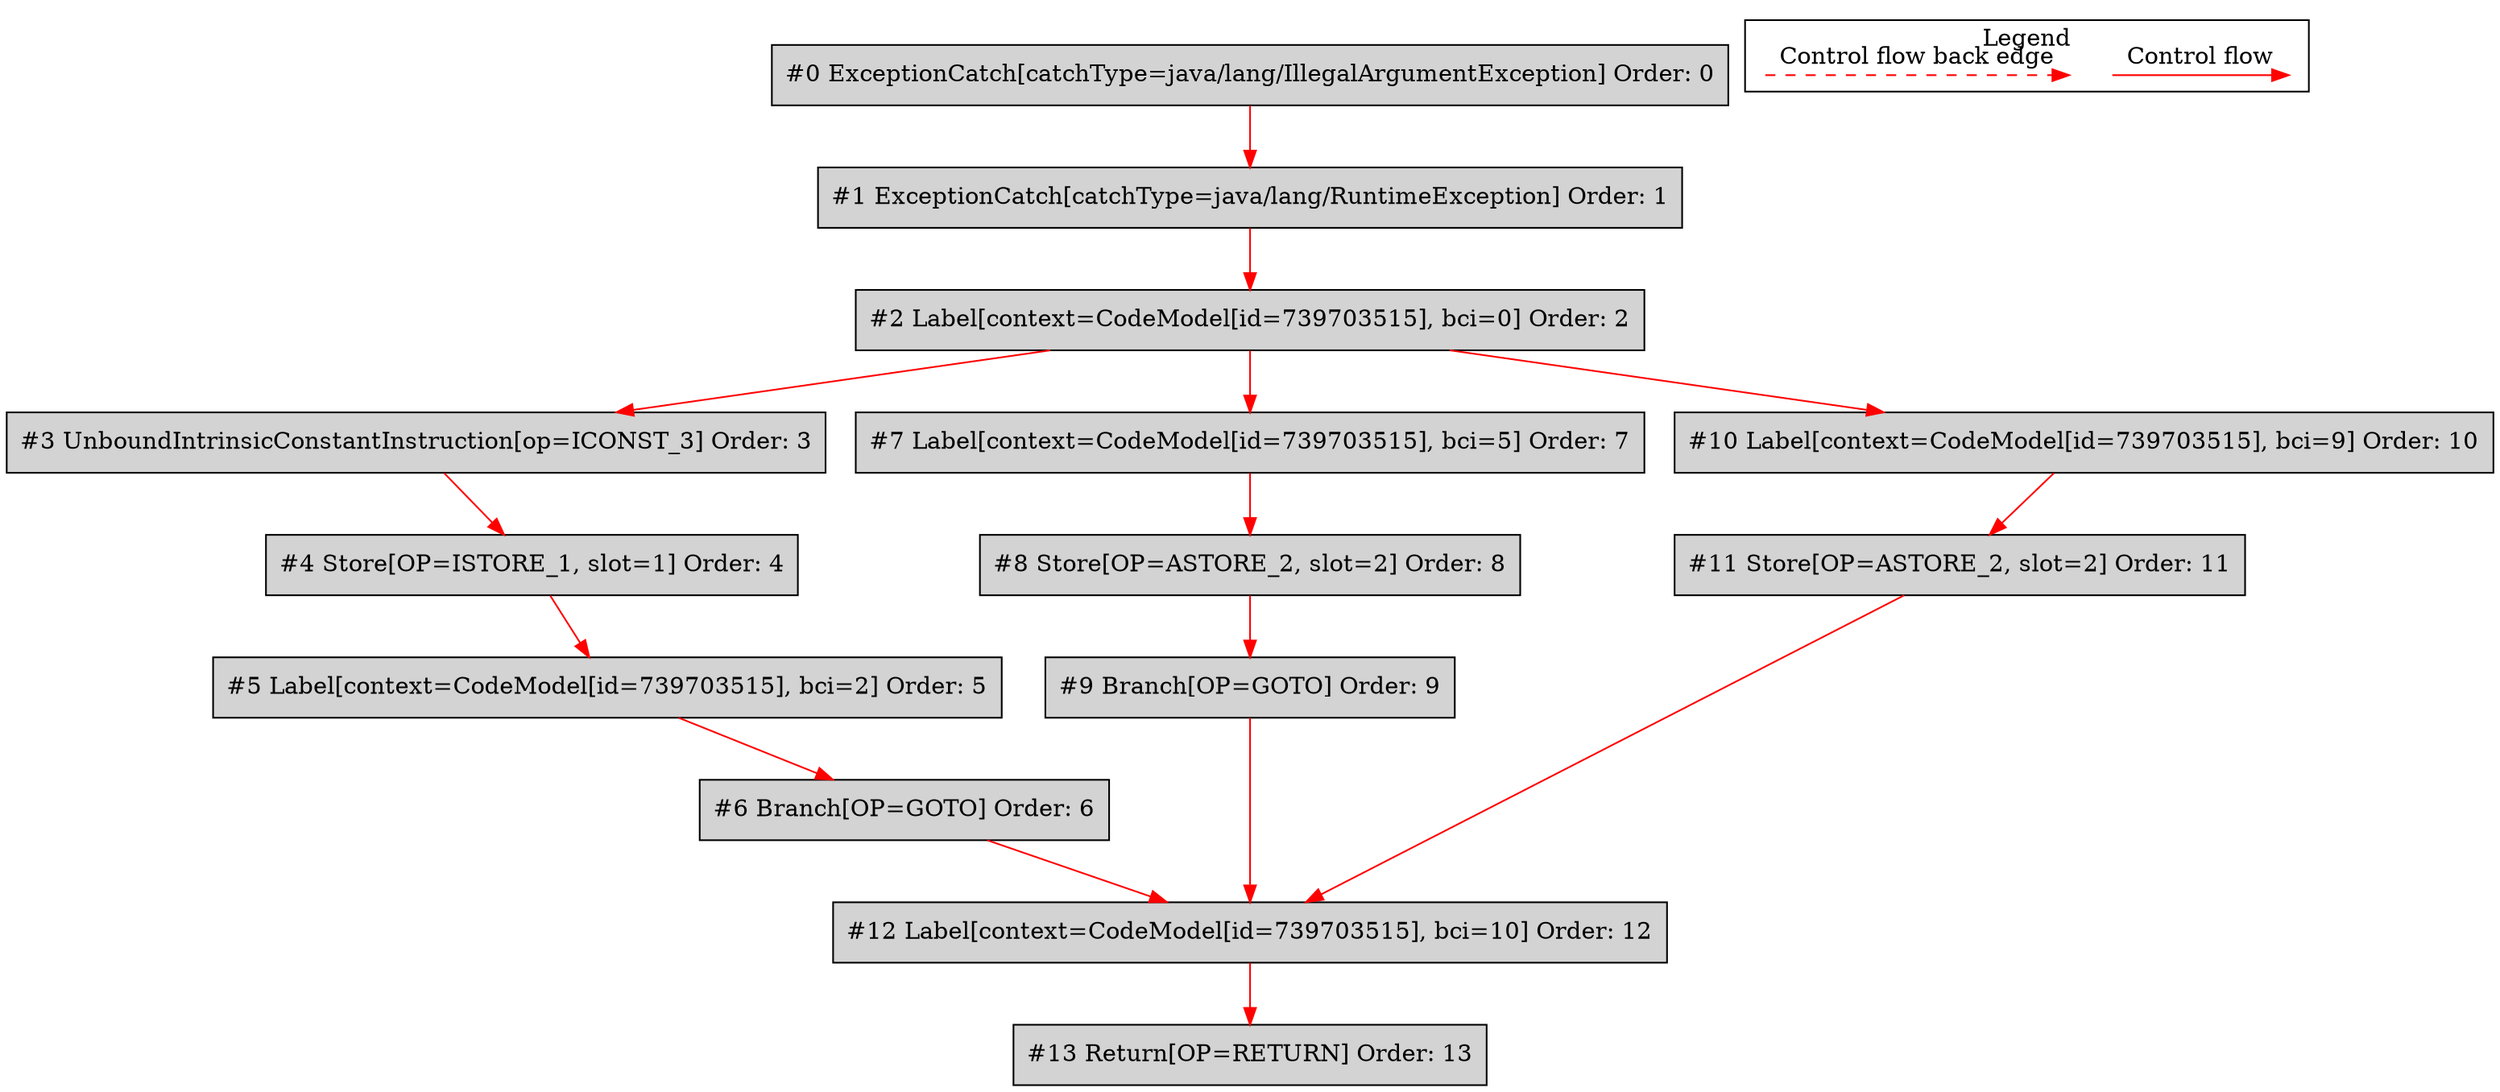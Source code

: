 digraph {
 ordering="in";
 node0[label="#0 ExceptionCatch[catchType=java/lang/IllegalArgumentException] Order: 0", shape=box, fillcolor=lightgrey, style=filled];
 node1[label="#1 ExceptionCatch[catchType=java/lang/RuntimeException] Order: 1", shape=box, fillcolor=lightgrey, style=filled];
 node2[label="#2 Label[context=CodeModel[id=739703515], bci=0] Order: 2", shape=box, fillcolor=lightgrey, style=filled];
 node3[label="#3 UnboundIntrinsicConstantInstruction[op=ICONST_3] Order: 3", shape=box, fillcolor=lightgrey, style=filled];
 node4[label="#4 Store[OP=ISTORE_1, slot=1] Order: 4", shape=box, fillcolor=lightgrey, style=filled];
 node5[label="#5 Label[context=CodeModel[id=739703515], bci=2] Order: 5", shape=box, fillcolor=lightgrey, style=filled];
 node6[label="#6 Branch[OP=GOTO] Order: 6", shape=box, fillcolor=lightgrey, style=filled];
 node7[label="#7 Label[context=CodeModel[id=739703515], bci=5] Order: 7", shape=box, fillcolor=lightgrey, style=filled];
 node8[label="#8 Store[OP=ASTORE_2, slot=2] Order: 8", shape=box, fillcolor=lightgrey, style=filled];
 node9[label="#9 Branch[OP=GOTO] Order: 9", shape=box, fillcolor=lightgrey, style=filled];
 node10[label="#10 Label[context=CodeModel[id=739703515], bci=9] Order: 10", shape=box, fillcolor=lightgrey, style=filled];
 node11[label="#11 Store[OP=ASTORE_2, slot=2] Order: 11", shape=box, fillcolor=lightgrey, style=filled];
 node12[label="#12 Label[context=CodeModel[id=739703515], bci=10] Order: 12", shape=box, fillcolor=lightgrey, style=filled];
 node13[label="#13 Return[OP=RETURN] Order: 13", shape=box, fillcolor=lightgrey, style=filled];
 node0 -> node1[color=red];
 node1 -> node2[color=red];
 node2 -> node3[color=red];
 node3 -> node4[color=red];
 node4 -> node5[color=red];
 node5 -> node6[color=red];
 node2 -> node7[color=red];
 node7 -> node8[color=red];
 node8 -> node9[color=red];
 node2 -> node10[color=red];
 node10 -> node11[color=red];
 node6 -> node12[color=red];
 node9 -> node12[color=red];
 node11 -> node12[color=red];
 node12 -> node13[color=red];
 subgraph cluster_000 {
  label = "Legend";
  node [shape=point]
  {
   rank=same;
   c0 [style = invis];
   c1 [style = invis];
   c2 [style = invis];
   c3 [style = invis];
  }
  c0 -> c1 [label="Control flow", style=solid, color=red]
  c2 -> c3 [label="Control flow back edge", style=dashed, color=red]
 }

}
